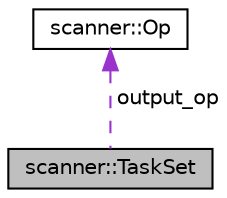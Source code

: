 digraph "scanner::TaskSet"
{
  edge [fontname="Helvetica",fontsize="10",labelfontname="Helvetica",labelfontsize="10"];
  node [fontname="Helvetica",fontsize="10",shape=record];
  Node1 [label="scanner::TaskSet",height=0.2,width=0.4,color="black", fillcolor="grey75", style="filled" fontcolor="black"];
  Node2 -> Node1 [dir="back",color="darkorchid3",fontsize="10",style="dashed",label=" output_op" ,fontname="Helvetica"];
  Node2 [label="scanner::Op",height=0.2,width=0.4,color="black", fillcolor="white", style="filled",URL="$classscanner_1_1Op.html"];
}
